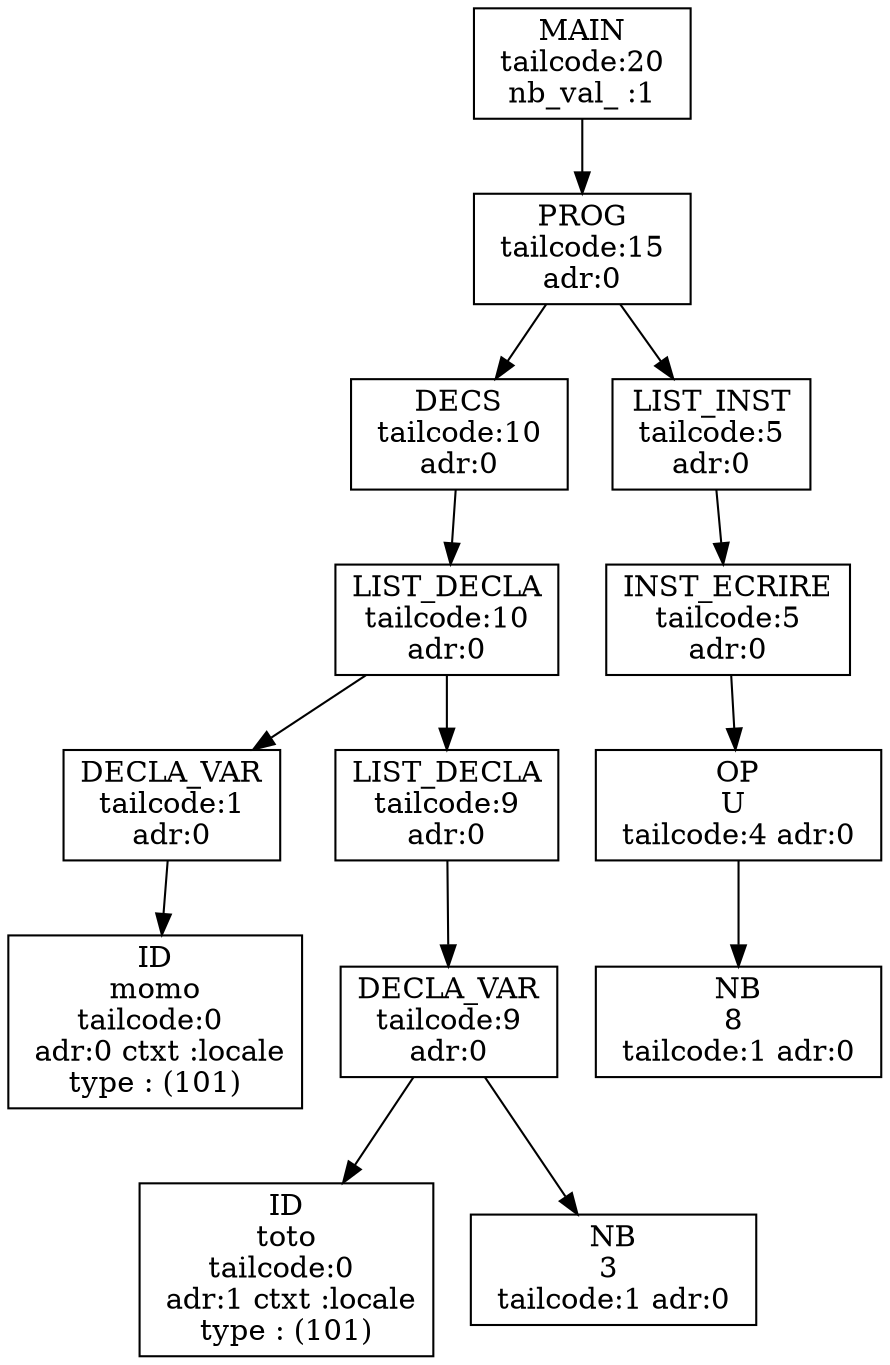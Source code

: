 digraph ASA {
node0x558bf71adb00 [label="MAIN
 tailcode:20 
 nb_val_ :1 \n", shape=box];
node0x558bf71adb00 -> node0x558bf71adab0;
node0x558bf71adab0 [label="PROG
 tailcode:15 
 adr:0 \n", shape=box];
node0x558bf71adab0 -> node0x558bf71ad920;
node0x558bf71ad920 [label="DECS
 tailcode:10 
 adr:0 \n", shape=box];
node0x558bf71ad920 -> node0x558bf71ad8d0;
node0x558bf71ad8d0 [label="LIST_DECLA
 tailcode:10 
 adr:0 \n", shape=box];
node0x558bf71ad8d0 -> node0x558bf71ad6f0;
node0x558bf71ad6f0 [label="DECLA_VAR
 tailcode:1 
 adr:0 \n", shape=box];
node0x558bf71ad6f0 -> node0x558bf71ad740;
node0x558bf71ad740 [label="ID\nmomo
 tailcode:0  
 adr:0 ctxt :locale
 type : (101) \n", shape=box];
node0x558bf71ad8d0 -> node0x558bf71ad880;
node0x558bf71ad880 [label="LIST_DECLA
 tailcode:9 
 adr:0 \n", shape=box];
node0x558bf71ad880 -> node0x558bf71ad7e0;
node0x558bf71ad7e0 [label="DECLA_VAR
 tailcode:9 
 adr:0 \n", shape=box];
node0x558bf71ad7e0 -> node0x558bf71ad830;
node0x558bf71ad830 [label="ID\ntoto
 tailcode:0  
 adr:1 ctxt :locale
 type : (101) \n", shape=box];
node0x558bf71ad7e0 -> node0x558bf71ad790;
node0x558bf71ad790 [label="NB\n3 
 tailcode:1 adr:0 \n", shape=box];
node0x558bf71adab0 -> node0x558bf71ada60;
node0x558bf71ada60 [label="LIST_INST
 tailcode:5 
 adr:0 \n", shape=box];
node0x558bf71ada60 -> node0x558bf71ada10;
node0x558bf71ada10 [label="INST_ECRIRE
 tailcode:5 
 adr:0 \n", shape=box];
node0x558bf71ada10 -> node0x558bf71ad9c0;
node0x558bf71ad9c0 [label="OP\nU 
 tailcode:4 adr:0 \n", shape=box];
node0x558bf71ad9c0 -> node0x558bf71ad970;
node0x558bf71ad970 [label="NB\n8 
 tailcode:1 adr:0 \n", shape=box];
}
